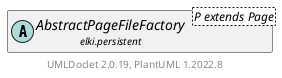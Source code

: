 @startuml
    remove .*\.(Instance|Par|Parameterizer|Factory)$
    set namespaceSeparator none
    hide empty fields
    hide empty methods

    abstract class "<size:14>AbstractPageFileFactory.Par\n<size:10>elki.persistent" as elki.persistent.AbstractPageFileFactory.Par<P extends Page> {
        {static} +PAGE_SIZE_ID: OptionID
        #pageSize: int
        +configure(Parameterization): void
        {abstract} +make(): PageFileFactory<P extends Page>
    }

    interface "<size:14>Parameterizer\n<size:10>elki.utilities.optionhandling" as elki.utilities.optionhandling.Parameterizer [[../utilities/optionhandling/Parameterizer.html]] {
        {abstract} +make(): Object
    }
    abstract class "<size:14>AbstractPageFileFactory\n<size:10>elki.persistent" as elki.persistent.AbstractPageFileFactory<P extends Page> [[AbstractPageFileFactory.html]]

    elki.utilities.optionhandling.Parameterizer <|.. elki.persistent.AbstractPageFileFactory.Par
    elki.persistent.AbstractPageFileFactory +-- elki.persistent.AbstractPageFileFactory.Par

    center footer UMLDoclet 2.0.19, PlantUML 1.2022.8
@enduml
